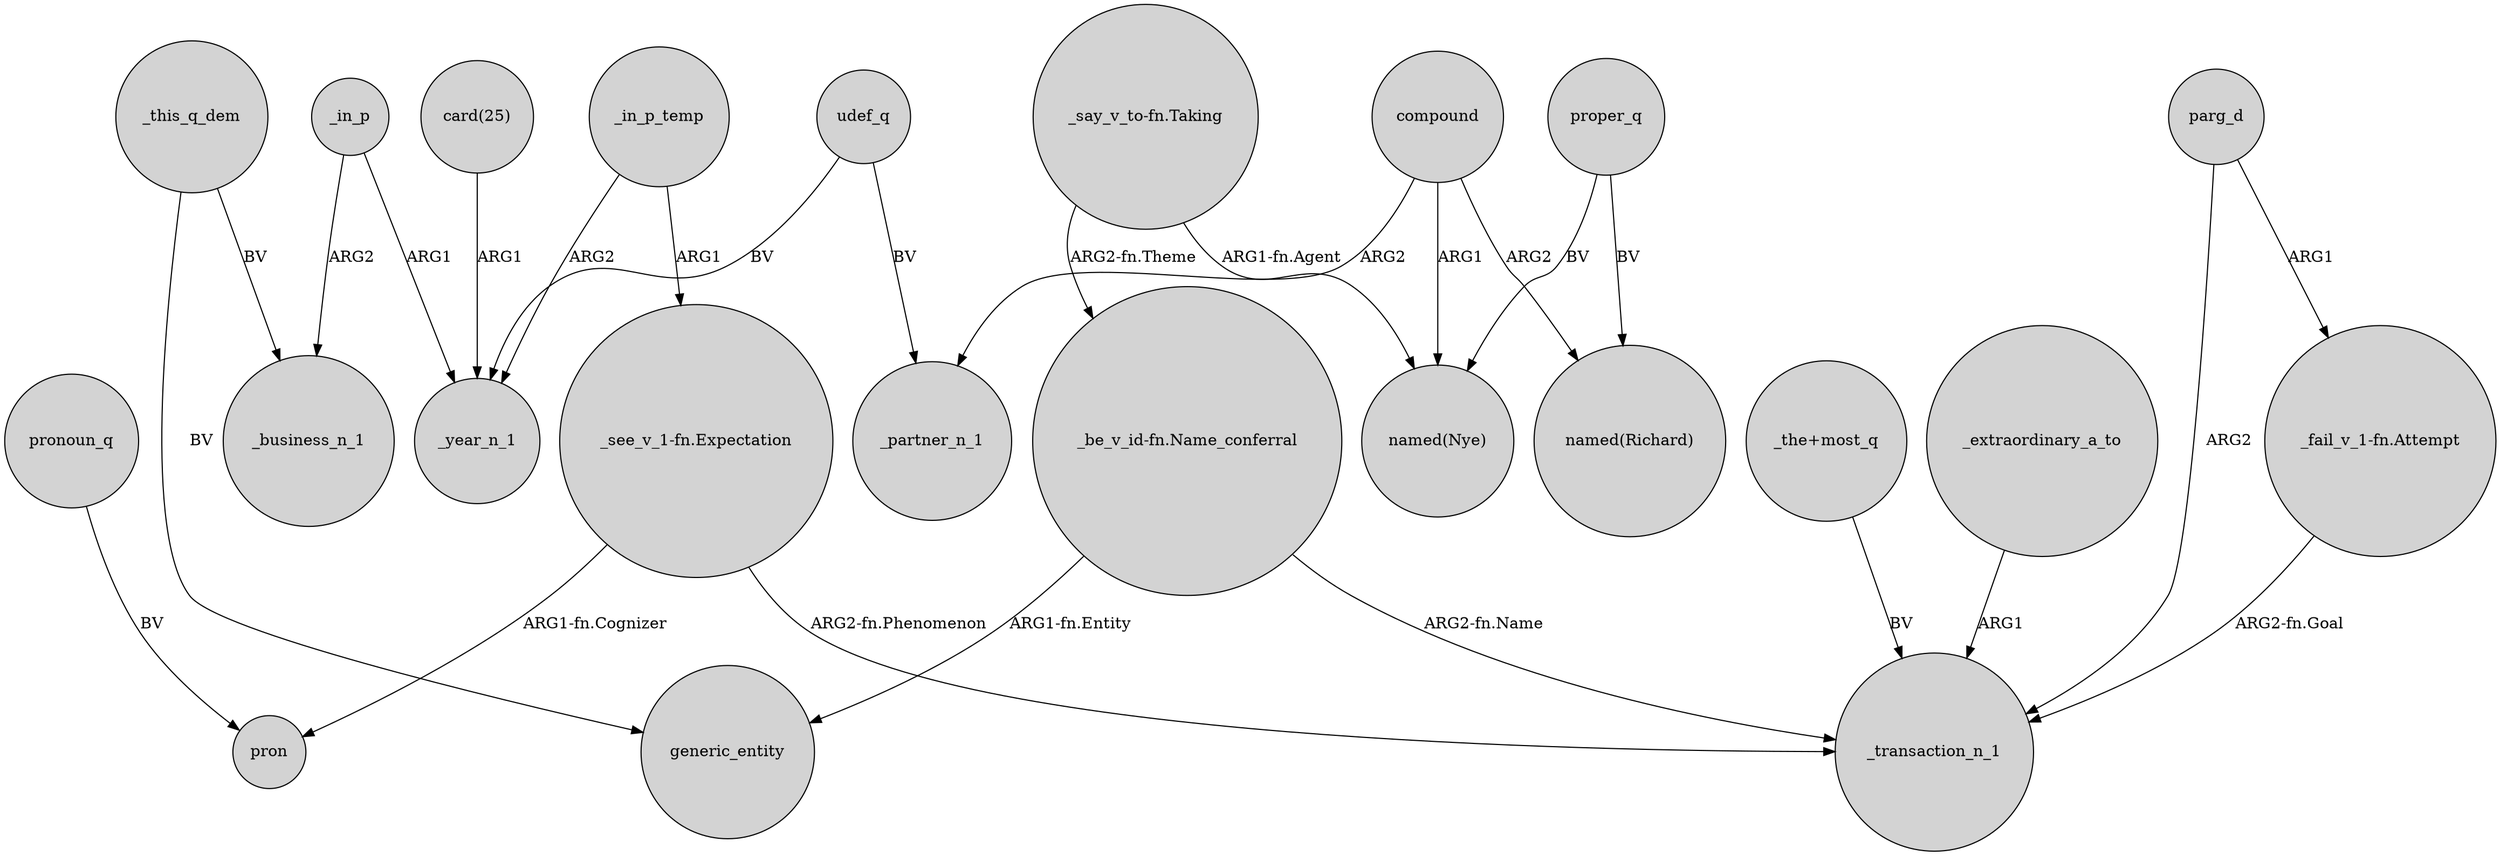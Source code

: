 digraph {
	node [shape=circle style=filled]
	"_see_v_1-fn.Expectation" -> _transaction_n_1 [label="ARG2-fn.Phenomenon"]
	"_say_v_to-fn.Taking" -> "_be_v_id-fn.Name_conferral" [label="ARG2-fn.Theme"]
	parg_d -> _transaction_n_1 [label=ARG2]
	compound -> "named(Nye)" [label=ARG1]
	"_say_v_to-fn.Taking" -> "named(Nye)" [label="ARG1-fn.Agent"]
	"_fail_v_1-fn.Attempt" -> _transaction_n_1 [label="ARG2-fn.Goal"]
	_in_p -> _year_n_1 [label=ARG1]
	_in_p_temp -> "_see_v_1-fn.Expectation" [label=ARG1]
	"_the+most_q" -> _transaction_n_1 [label=BV]
	_this_q_dem -> _business_n_1 [label=BV]
	"_be_v_id-fn.Name_conferral" -> _transaction_n_1 [label="ARG2-fn.Name"]
	pronoun_q -> pron [label=BV]
	udef_q -> _partner_n_1 [label=BV]
	_this_q_dem -> generic_entity [label=BV]
	compound -> _partner_n_1 [label=ARG2]
	"_be_v_id-fn.Name_conferral" -> generic_entity [label="ARG1-fn.Entity"]
	parg_d -> "_fail_v_1-fn.Attempt" [label=ARG1]
	_extraordinary_a_to -> _transaction_n_1 [label=ARG1]
	proper_q -> "named(Richard)" [label=BV]
	"_see_v_1-fn.Expectation" -> pron [label="ARG1-fn.Cognizer"]
	_in_p -> _business_n_1 [label=ARG2]
	_in_p_temp -> _year_n_1 [label=ARG2]
	udef_q -> _year_n_1 [label=BV]
	proper_q -> "named(Nye)" [label=BV]
	compound -> "named(Richard)" [label=ARG2]
	"card(25)" -> _year_n_1 [label=ARG1]
}
